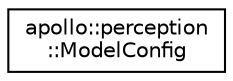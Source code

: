 digraph "Graphical Class Hierarchy"
{
  edge [fontname="Helvetica",fontsize="10",labelfontname="Helvetica",labelfontsize="10"];
  node [fontname="Helvetica",fontsize="10",shape=record];
  rankdir="LR";
  Node1 [label="apollo::perception\l::ModelConfig",height=0.2,width=0.4,color="black", fillcolor="white", style="filled",URL="$classapollo_1_1perception_1_1ModelConfig.html"];
}
